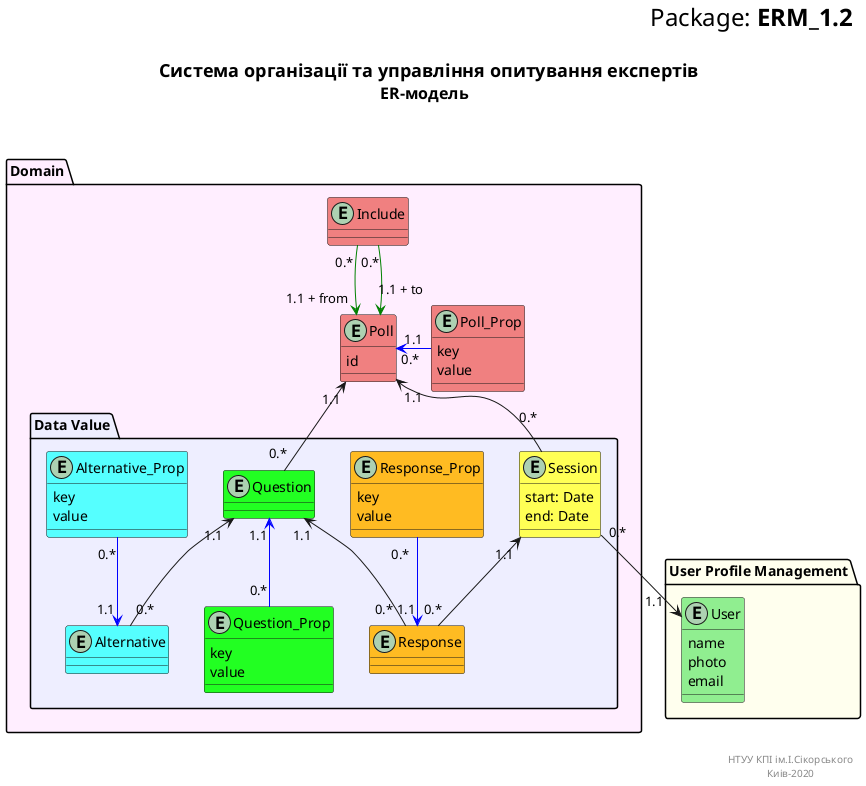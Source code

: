 @startuml

right header
<font size=24 color=black>Package: <b>ERM_1.2

end header

title
<font size=18 color=black> Система організації та управління опитування експертів
<font size=16 color=black>ER-модель 


end title

package "User Profile Management" #ffE {
	entity User #LightGreen {
		name
		photo
		email
	}
}	

package Domain #FEF {
	entity Poll #LightCoral {
	    id
	}
    entity Poll_Prop #LightCoral {
        key
        value
    }
    Poll_Prop "0.* " -l-> "1.1" Poll #Blue
	entity Include #LightCoral {
    }

    Include "0.*" --> "1.1 + from" Poll #Green
    Include "0.*" --> " 1.1 + to" Poll #Green
    
    package "Data Value"#EEF{
        entity Question #2f2 {
        }
        entity Question_Prop #2f2 {
            key
            value 

        }
        Question_Prop "0.*" -u-> "1.1" Question #Blue
        Question "0.*" -u-> "1.1" Poll 

        entity Alternative  #5ff{
        }
        entity Alternative_Prop  #5ff{
            key
            value
        }
        Alternative_Prop "0.*"--> "1.1"Alternative #Blue
        Alternative "0.*"-u->"  1.1" Question

        entity Session #ff5{
            start: Date
            end: Date
        }
        Session  "0.*"--> "1.1   " User
        Session "0.*\n"-u-> "1.1" Poll

        entity Response #FB2{
        }
        entity Response_Prop #FB2{
            key
            value
        }
        Response_Prop "0.*  "-->"1.1" Response #Blue
        Response "0.*"-u-> "1.1" Session
        Response "0.*  "-u-> "1.1" Question
    }

right footer

НТУУ КПІ ім.І.Сікорського
Киів-2020 
end footer

@enduml
